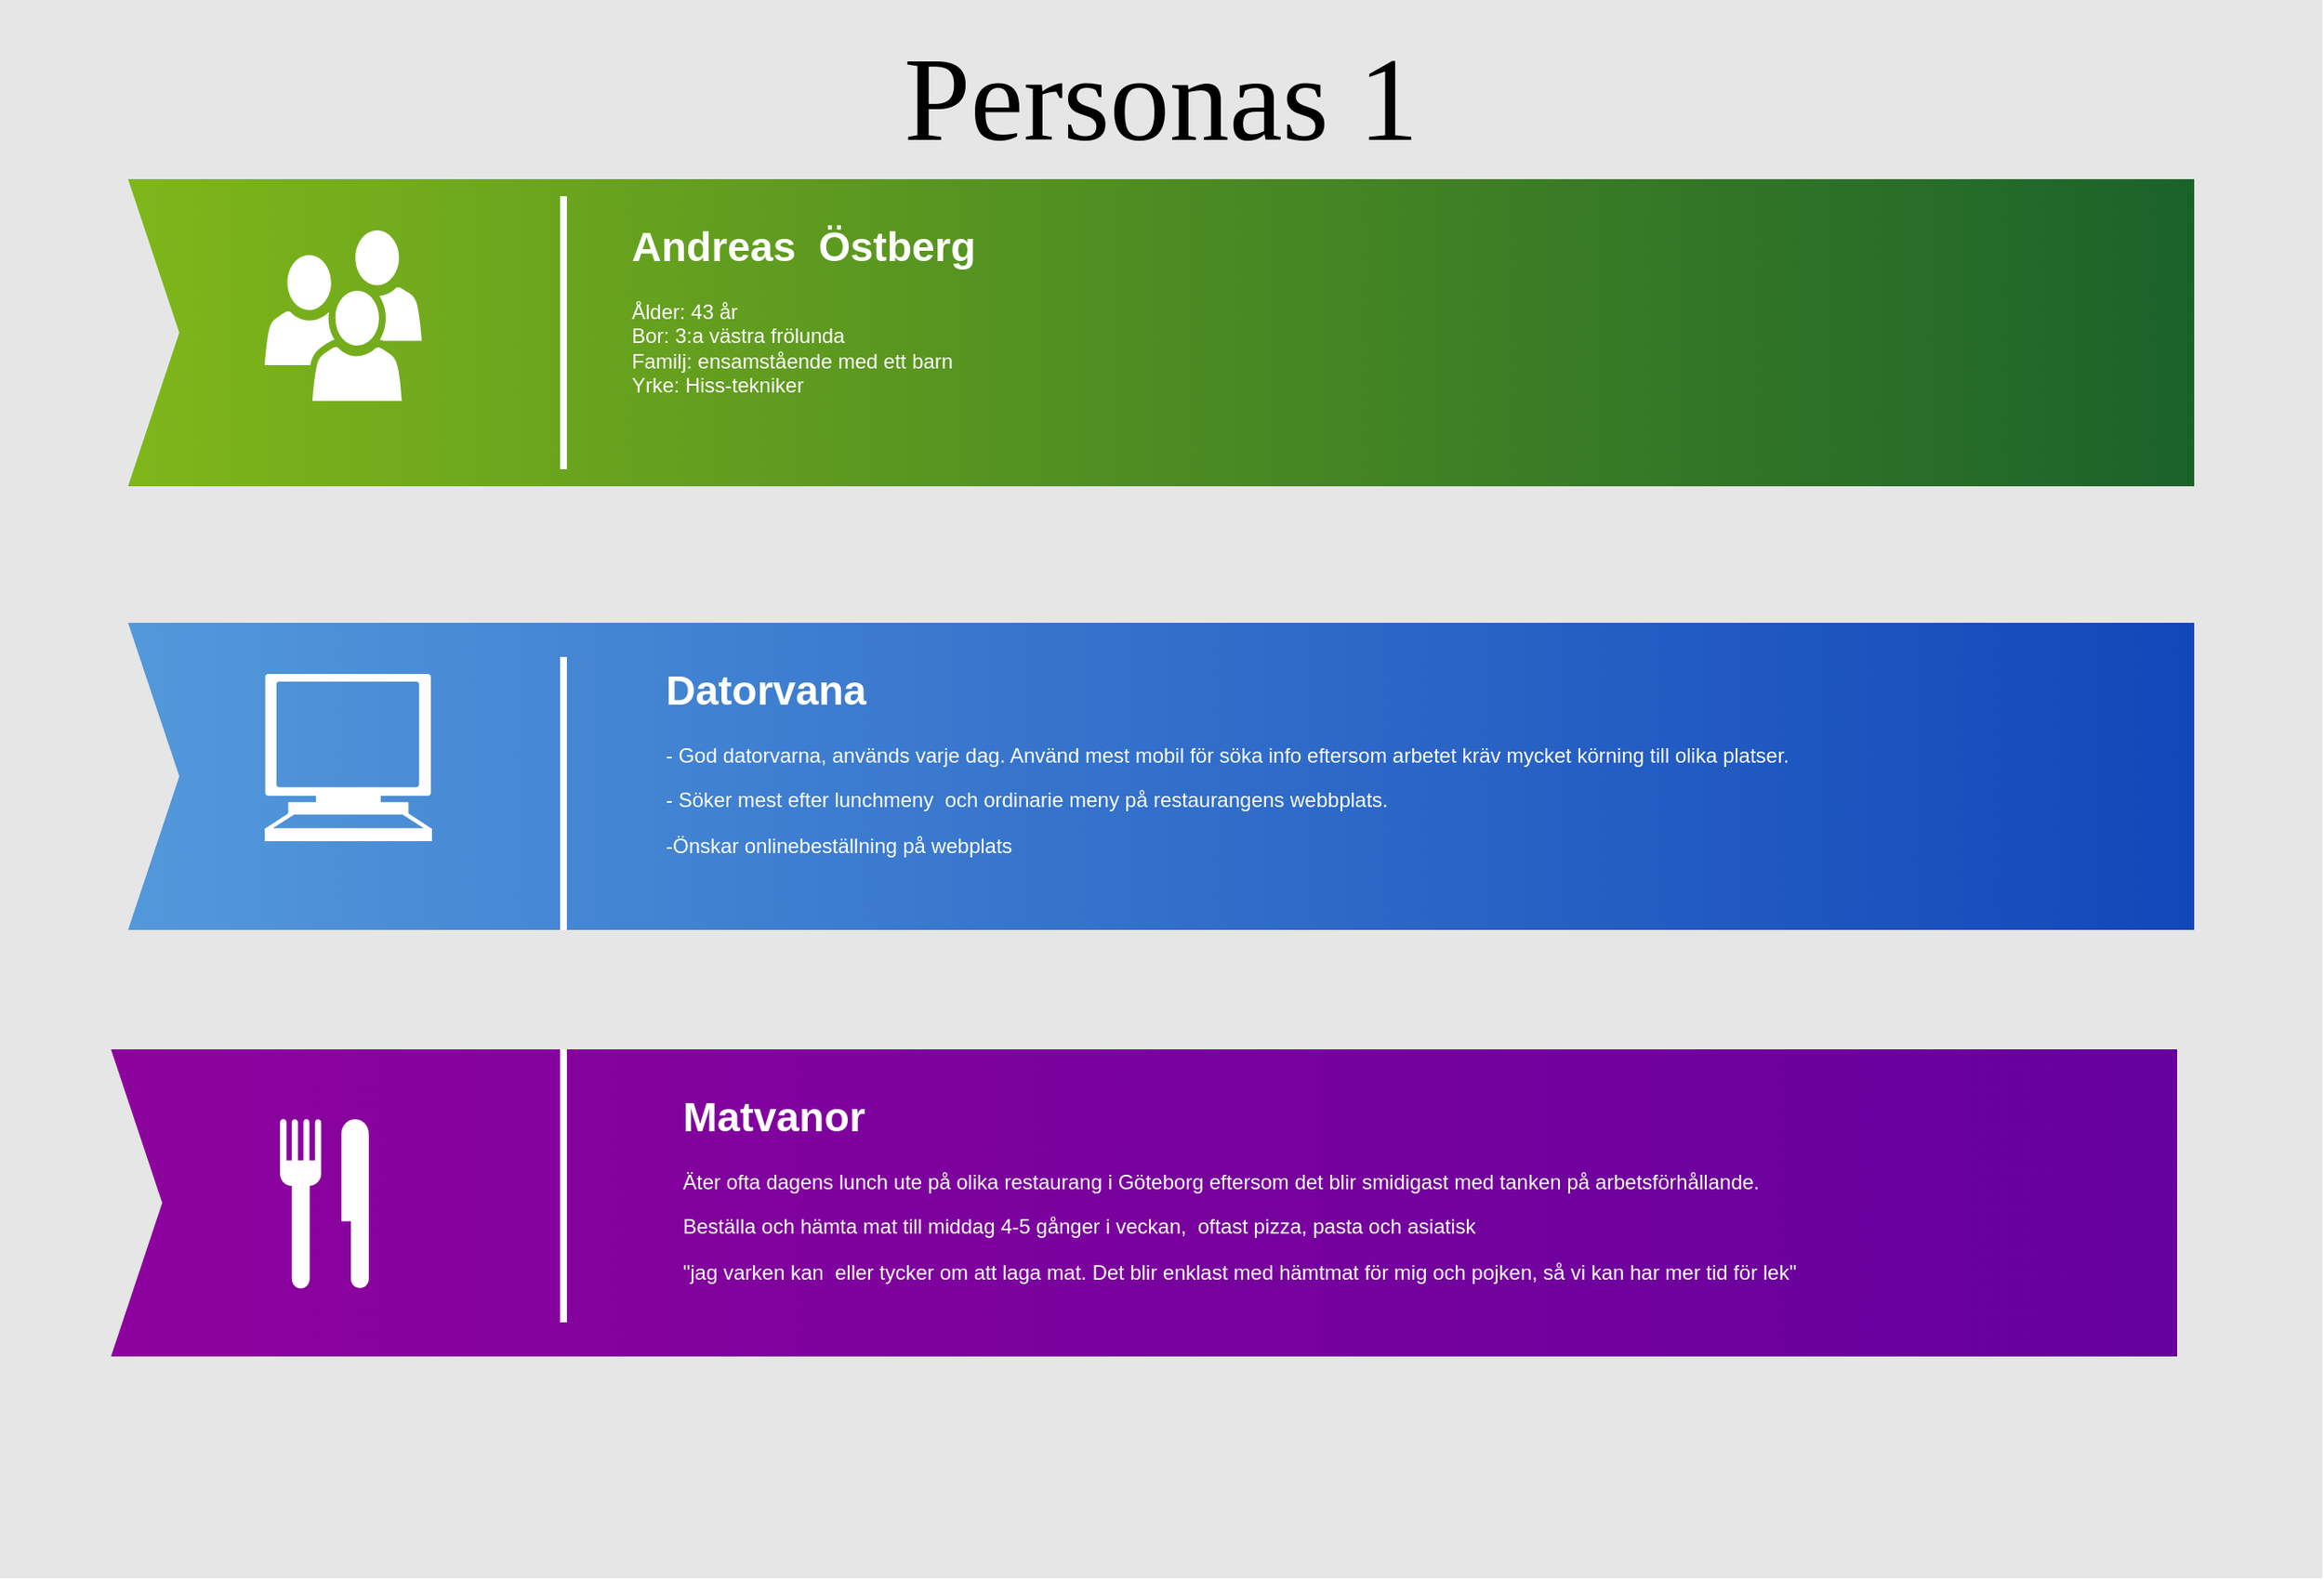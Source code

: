 <mxfile version="16.1.2" type="github">
  <diagram name="Page-1" id="1622d65d-c77d-c4b6-e0e7-3c11208c8684">
    <mxGraphModel dx="1760" dy="624" grid="1" gridSize="10" guides="1" tooltips="1" connect="1" arrows="1" fold="1" page="1" pageScale="1.5" pageWidth="1169" pageHeight="826" background="none" math="0" shadow="0">
      <root>
        <mxCell id="0" style=";html=1;" />
        <mxCell id="1" style=";html=1;" parent="0" />
        <mxCell id="869962fe87da545-5" value="Personas 1" style="whiteSpace=wrap;html=1;rounded=0;shadow=0;dashed=0;strokeWidth=1;fillColor=#E6E6E6;fontFamily=Verdana;fontSize=70;strokeColor=none;verticalAlign=top;spacingTop=10;" parent="1" vertex="1">
          <mxGeometry x="25" y="65" width="1360" height="925" as="geometry" />
        </mxCell>
        <mxCell id="869962fe87da545-2" value="" style="html=1;shadow=0;dashed=0;align=center;verticalAlign=middle;shape=mxgraph.arrows2.arrow;dy=0;dx=0;notch=30;rounded=0;strokeColor=none;strokeWidth=1;fillColor=#7FB61A;fontFamily=Tahoma;fontSize=10;fontColor=#FFFFFF;gradientColor=#1B622A;gradientDirection=east;" parent="1" vertex="1">
          <mxGeometry x="100" y="170" width="1210" height="180" as="geometry" />
        </mxCell>
        <mxCell id="869962fe87da545-8" value="" style="html=1;shadow=0;dashed=0;align=center;verticalAlign=middle;shape=mxgraph.arrows2.arrow;dy=0;dx=0;notch=30;rounded=0;strokeColor=none;strokeWidth=1;fillColor=#5398DB;fontFamily=Tahoma;fontSize=10;fontColor=#FFFFFF;gradientColor=#1247B9;gradientDirection=east;" parent="1" vertex="1">
          <mxGeometry x="100" y="430" width="1210" height="180" as="geometry" />
        </mxCell>
        <mxCell id="869962fe87da545-11" value="" style="html=1;shadow=0;dashed=0;align=center;verticalAlign=middle;shape=mxgraph.arrows2.arrow;dy=0;dx=0;notch=30;rounded=0;strokeColor=none;strokeWidth=1;fillColor=#8D029D;fontFamily=Tahoma;fontSize=10;fontColor=#FFFFFF;gradientColor=#65009E;gradientDirection=east;" parent="1" vertex="1">
          <mxGeometry x="90" y="680" width="1210" height="180" as="geometry" />
        </mxCell>
        <mxCell id="869962fe87da545-24" value="" style="line;strokeWidth=4;direction=south;html=1;rounded=0;shadow=0;dashed=0;fillColor=none;gradientColor=#AD0002;fontFamily=Helvetica;fontSize=150;fontColor=#FFFFFF;align=right;strokeColor=#FFFFFF;" parent="1" vertex="1">
          <mxGeometry x="350" y="180" width="10" height="160" as="geometry" />
        </mxCell>
        <mxCell id="869962fe87da545-25" value="" style="line;strokeWidth=4;direction=south;html=1;rounded=0;shadow=0;dashed=0;fillColor=none;gradientColor=#AD0002;fontFamily=Helvetica;fontSize=150;fontColor=#FFFFFF;align=right;strokeColor=#FFFFFF;" parent="1" vertex="1">
          <mxGeometry x="350" y="450" width="10" height="160" as="geometry" />
        </mxCell>
        <mxCell id="869962fe87da545-26" value="" style="line;strokeWidth=4;direction=south;html=1;rounded=0;shadow=0;dashed=0;fillColor=none;gradientColor=#AD0002;fontFamily=Helvetica;fontSize=150;fontColor=#FFFFFF;align=right;strokeColor=#FFFFFF;" parent="1" vertex="1">
          <mxGeometry x="350" y="680" width="10" height="160" as="geometry" />
        </mxCell>
        <mxCell id="869962fe87da545-29" value="&lt;h1&gt;Andreas&amp;nbsp; Östberg&lt;/h1&gt;&lt;div&gt;Ålder: 43 år&lt;/div&gt;&lt;div&gt;Bor: 3:a västra frölunda&lt;br&gt;&lt;/div&gt;&lt;div&gt;Familj: ensamstående med ett barn&lt;/div&gt;&lt;div&gt;Yrke: Hiss-tekniker&lt;br&gt;&lt;/div&gt;&lt;div&gt;&lt;br&gt;&lt;/div&gt;" style="text;html=1;strokeColor=none;fillColor=none;spacing=5;spacingTop=-20;whiteSpace=wrap;overflow=hidden;rounded=0;shadow=0;dashed=0;fontFamily=Helvetica;fontSize=12;fontColor=#FFFFFF;align=left;" parent="1" vertex="1">
          <mxGeometry x="390" y="190" width="670" height="140" as="geometry" />
        </mxCell>
        <mxCell id="869962fe87da545-30" value="&lt;h1&gt;Datorvana&lt;br&gt;&lt;/h1&gt;&lt;p&gt;- God datorvarna, används varje dag. Använd mest mobil för söka info eftersom arbetet kräv mycket körning till olika platser.&lt;/p&gt;&lt;p&gt;&lt;span&gt;- Söker mest efter lunchmeny&amp;nbsp; och ordinarie meny på restaurangens webbplats. &lt;br&gt;&lt;/span&gt;&lt;/p&gt;&lt;p&gt;&lt;span&gt;-Önskar onlinebeställning på webplats&lt;br&gt;&lt;/span&gt;&lt;/p&gt;&lt;p&gt;&lt;span&gt;&lt;br&gt;&lt;/span&gt;&lt;/p&gt;" style="text;html=1;strokeColor=none;fillColor=none;spacing=5;spacingTop=-20;whiteSpace=wrap;overflow=hidden;rounded=0;shadow=0;dashed=0;fontFamily=Helvetica;fontSize=12;fontColor=#FFFFFF;align=left;" parent="1" vertex="1">
          <mxGeometry x="410" y="450" width="740" height="140" as="geometry" />
        </mxCell>
        <mxCell id="869962fe87da545-31" value="&lt;h1&gt;Matvanor&lt;/h1&gt;&lt;p&gt;Äter ofta dagens lunch ute på olika restaurang i Göteborg eftersom det blir smidigast med tanken på arbetsförhållande.&lt;/p&gt;&lt;p&gt;Beställa och hämta mat till middag 4-5 gånger i veckan,&amp;nbsp; oftast pizza, pasta och asiatisk&lt;/p&gt;&lt;p&gt;&quot;jag varken kan&amp;nbsp; eller tycker om att laga mat. Det blir enklast med hämtmat för mig och pojken, så vi kan har mer tid för lek&quot;&lt;br&gt;&lt;/p&gt;" style="text;html=1;strokeColor=none;fillColor=none;spacing=5;spacingTop=-20;whiteSpace=wrap;overflow=hidden;rounded=0;shadow=0;dashed=0;fontFamily=Helvetica;fontSize=12;fontColor=#FFFFFF;align=left;" parent="1" vertex="1">
          <mxGeometry x="420" y="700" width="720" height="140" as="geometry" />
        </mxCell>
        <mxCell id="869962fe87da545-34" value="" style="shadow=0;dashed=0;html=1;strokeColor=none;fillColor=#FFFFFF;labelPosition=center;verticalLabelPosition=bottom;verticalAlign=top;shape=mxgraph.office.users.users;rounded=0;fontFamily=Helvetica;fontSize=12;fontColor=#FFFFFF;align=left;" parent="1" vertex="1">
          <mxGeometry x="180.0" y="200" width="92" height="100" as="geometry" />
        </mxCell>
        <mxCell id="-uY1jr_jo86PRTUWPSNB-1" value="" style="shape=mxgraph.signs.food.restaurant_2;html=1;pointerEvents=1;fillColor=#FFFFFF;strokeColor=none;verticalLabelPosition=bottom;verticalAlign=top;align=center;sketch=0;" vertex="1" parent="1">
          <mxGeometry x="189" y="718" width="52" height="104" as="geometry" />
        </mxCell>
        <mxCell id="-uY1jr_jo86PRTUWPSNB-3" value="" style="shape=mxgraph.signs.tech.computer;html=1;pointerEvents=1;verticalLabelPosition=bottom;verticalAlign=top;align=center;sketch=0;strokeColor=none;" vertex="1" parent="1">
          <mxGeometry x="180" y="460" width="98" height="98" as="geometry" />
        </mxCell>
      </root>
    </mxGraphModel>
  </diagram>
</mxfile>
